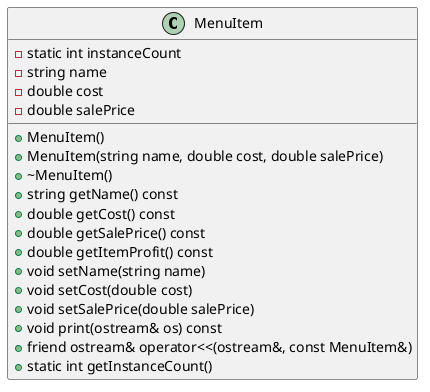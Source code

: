 @startuml
class MenuItem {
    +MenuItem()
    +MenuItem(string name, double cost, double salePrice)
    +~MenuItem()
    +string getName() const
    +double getCost() const
    +double getSalePrice() const
    +double getItemProfit() const
    +void setName(string name)
    +void setCost(double cost)
    +void setSalePrice(double salePrice)
    +void print(ostream& os) const
    +friend ostream& operator<<(ostream&, const MenuItem&)
    +static int getInstanceCount()
    -static int instanceCount
    -string name
    -double cost
    -double salePrice
}
@enduml